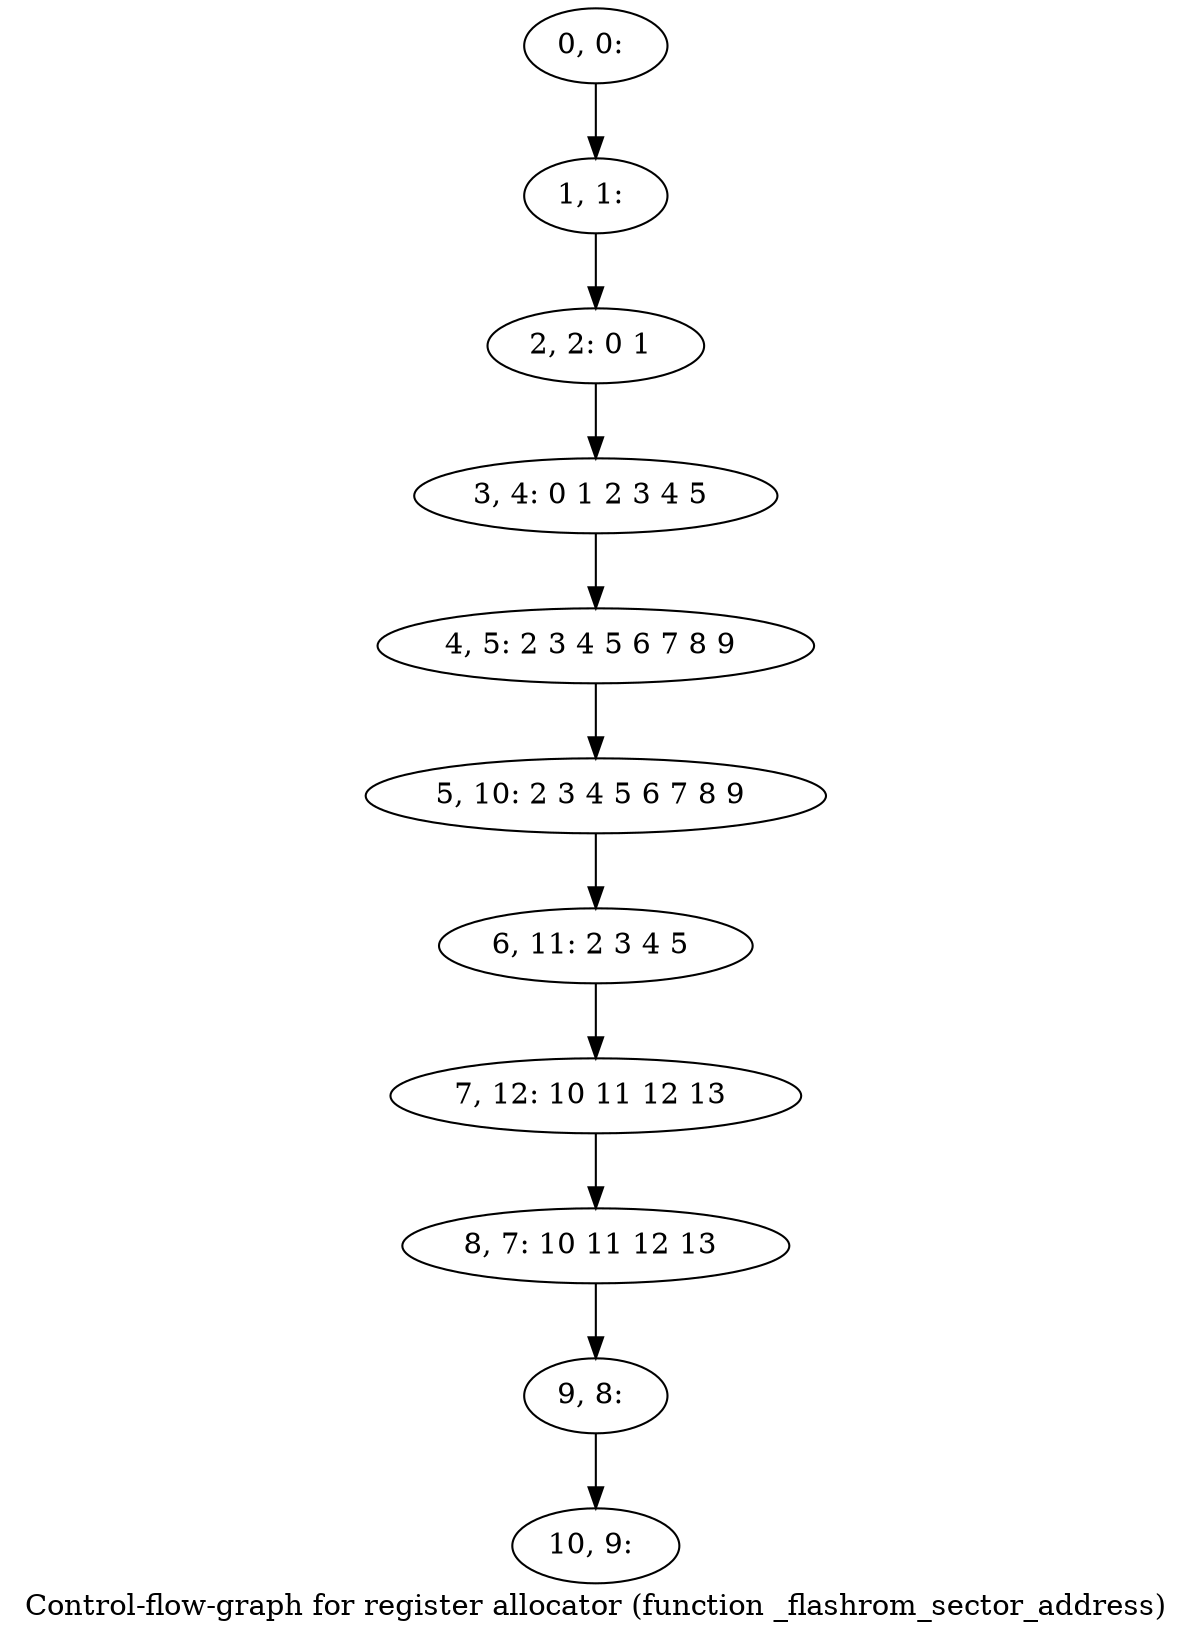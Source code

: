 digraph G {
graph [label="Control-flow-graph for register allocator (function _flashrom_sector_address)"]
0[label="0, 0: "];
1[label="1, 1: "];
2[label="2, 2: 0 1 "];
3[label="3, 4: 0 1 2 3 4 5 "];
4[label="4, 5: 2 3 4 5 6 7 8 9 "];
5[label="5, 10: 2 3 4 5 6 7 8 9 "];
6[label="6, 11: 2 3 4 5 "];
7[label="7, 12: 10 11 12 13 "];
8[label="8, 7: 10 11 12 13 "];
9[label="9, 8: "];
10[label="10, 9: "];
0->1 ;
1->2 ;
2->3 ;
3->4 ;
4->5 ;
5->6 ;
6->7 ;
7->8 ;
8->9 ;
9->10 ;
}
